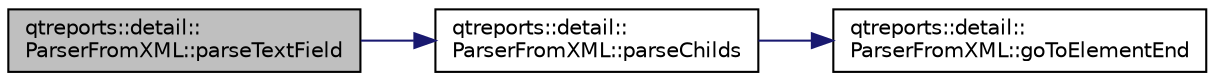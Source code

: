 digraph "qtreports::detail::ParserFromXML::parseTextField"
{
 // INTERACTIVE_SVG=YES
  bgcolor="transparent";
  edge [fontname="Helvetica",fontsize="10",labelfontname="Helvetica",labelfontsize="10"];
  node [fontname="Helvetica",fontsize="10",shape=record];
  rankdir="LR";
  Node1 [label="qtreports::detail::\lParserFromXML::parseTextField",height=0.2,width=0.4,color="black", fillcolor="grey75", style="filled", fontcolor="black"];
  Node1 -> Node2 [color="midnightblue",fontsize="10",style="solid",fontname="Helvetica"];
  Node2 [label="qtreports::detail::\lParserFromXML::parseChilds",height=0.2,width=0.4,color="black",URL="$classqtreports_1_1detail_1_1_parser_from_x_m_l.html#a905c36f37ab8c2833ab85e4d8c22716f",tooltip="Парсит дочерние тэги объекта object. "];
  Node2 -> Node3 [color="midnightblue",fontsize="10",style="solid",fontname="Helvetica"];
  Node3 [label="qtreports::detail::\lParserFromXML::goToElementEnd",height=0.2,width=0.4,color="black",URL="$classqtreports_1_1detail_1_1_parser_from_x_m_l.html#ace9dca09d283384d721c2a985991c9bf",tooltip="Устанавлиает курсор reader(а) к к началу следующего тэга или к концу документа "];
}
